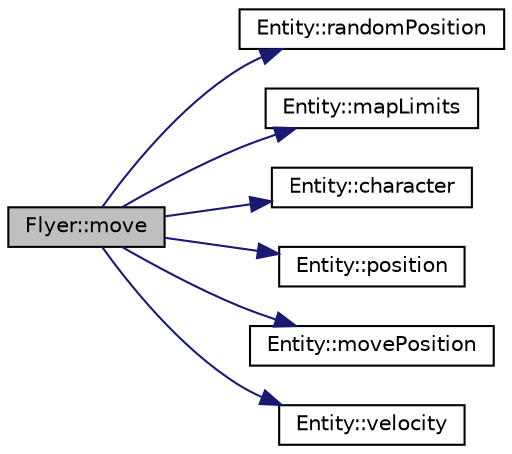 digraph "Flyer::move"
{
  edge [fontname="Helvetica",fontsize="10",labelfontname="Helvetica",labelfontsize="10"];
  node [fontname="Helvetica",fontsize="10",shape=record];
  rankdir="LR";
  Node1 [label="Flyer::move",height=0.2,width=0.4,color="black", fillcolor="grey75", style="filled", fontcolor="black"];
  Node1 -> Node2 [color="midnightblue",fontsize="10",style="solid",fontname="Helvetica"];
  Node2 [label="Entity::randomPosition",height=0.2,width=0.4,color="black", fillcolor="white", style="filled",URL="$classEntity.html#a3120c7057bffce2c4eafb3f8abb47198"];
  Node1 -> Node3 [color="midnightblue",fontsize="10",style="solid",fontname="Helvetica"];
  Node3 [label="Entity::mapLimits",height=0.2,width=0.4,color="black", fillcolor="white", style="filled",URL="$classEntity.html#a4162bd22d1575aa696315ecda77ce694"];
  Node1 -> Node4 [color="midnightblue",fontsize="10",style="solid",fontname="Helvetica"];
  Node4 [label="Entity::character",height=0.2,width=0.4,color="black", fillcolor="white", style="filled",URL="$classEntity.html#a3eba78fb7d8910843adb604cd8898e79"];
  Node1 -> Node5 [color="midnightblue",fontsize="10",style="solid",fontname="Helvetica"];
  Node5 [label="Entity::position",height=0.2,width=0.4,color="black", fillcolor="white", style="filled",URL="$classEntity.html#a46560a758a9dfda4d34ce09f67d41aad"];
  Node1 -> Node6 [color="midnightblue",fontsize="10",style="solid",fontname="Helvetica"];
  Node6 [label="Entity::movePosition",height=0.2,width=0.4,color="black", fillcolor="white", style="filled",URL="$classEntity.html#a992ed60b17206894bd3a8c2aacd63519"];
  Node1 -> Node7 [color="midnightblue",fontsize="10",style="solid",fontname="Helvetica"];
  Node7 [label="Entity::velocity",height=0.2,width=0.4,color="black", fillcolor="white", style="filled",URL="$classEntity.html#ad5a7cbfc0b5cbc6184c403806bc28308"];
}
